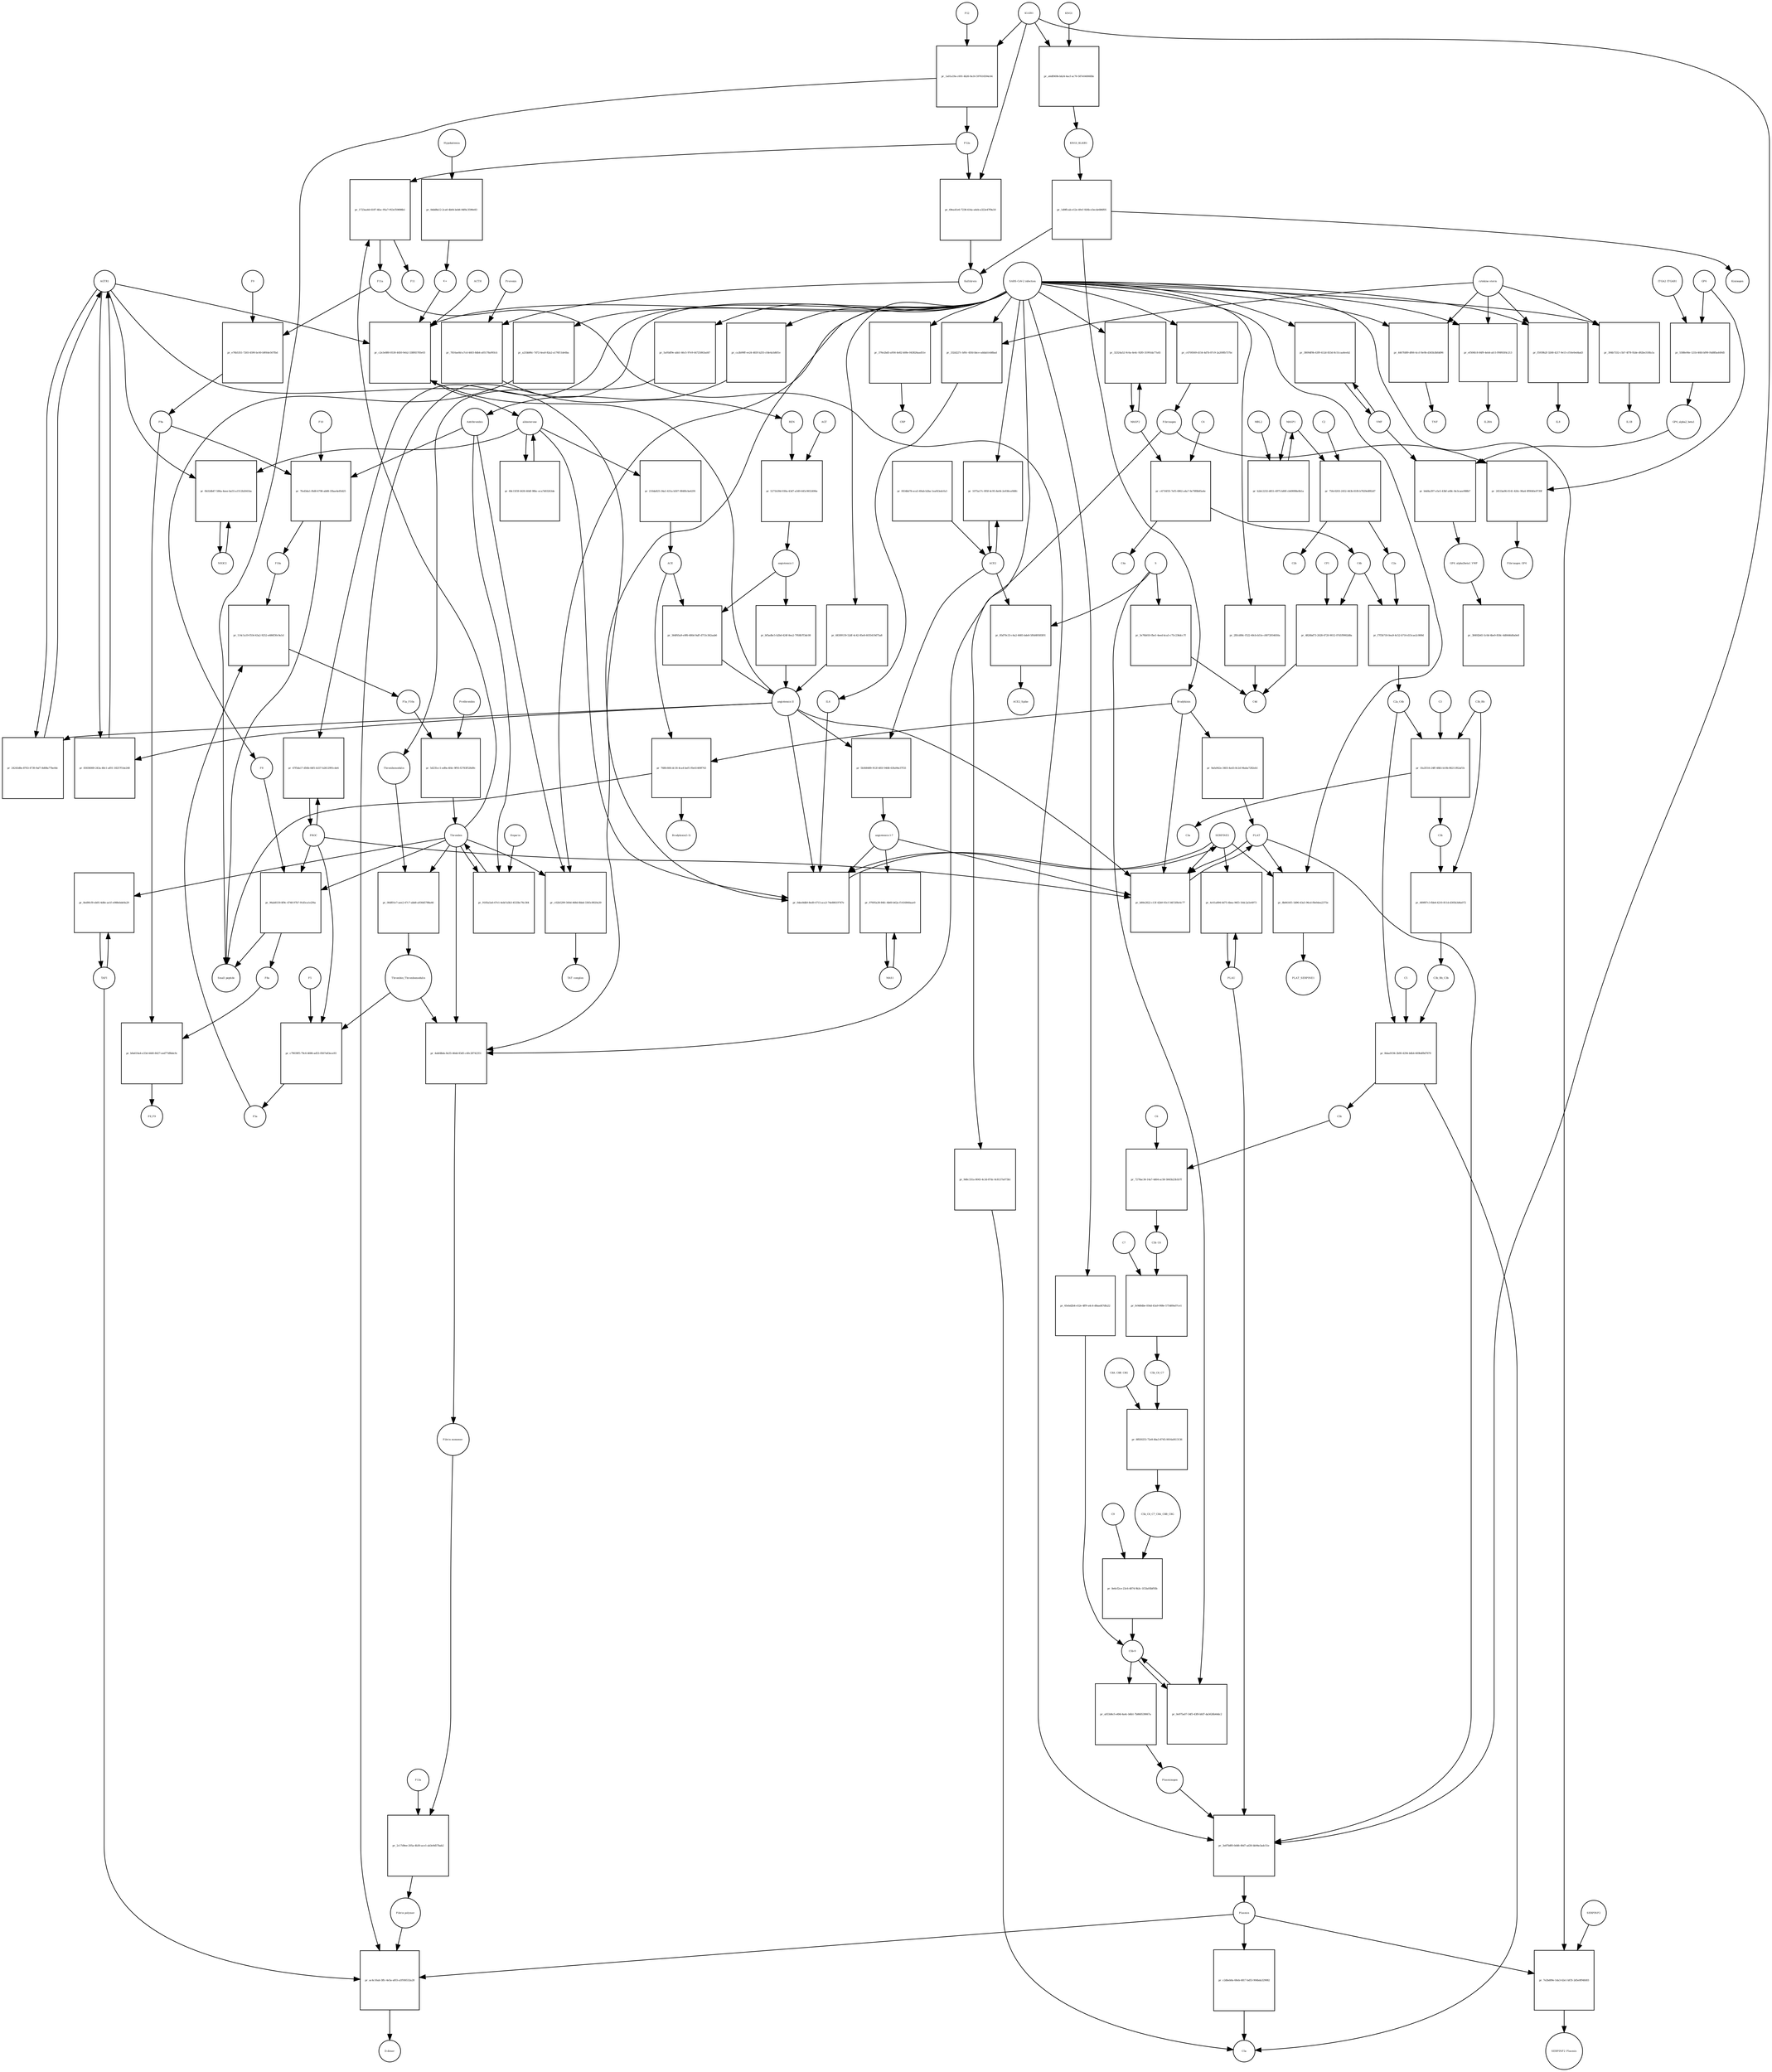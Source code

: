 strict digraph  {
F8 [annotation="urn_miriam_hgnc_3546|urn_miriam_taxonomy_9606", bipartite=0, cls=macromolecule, fontsize=4, label=F8, shape=circle];
"pr_96ab8159-8f9c-4748-97b7-91d5ca1e2f4a" [annotation="", bipartite=1, cls=process, fontsize=4, label="pr_96ab8159-8f9c-4748-97b7-91d5ca1e2f4a", shape=square];
"Small peptide" [annotation=urn_miriam_mesh_D010446, bipartite=0, cls=macromolecule, fontsize=4, label="Small peptide", shape=circle];
F8a [annotation="urn_miriam_hgnc.symbol_F8|urn_miriam_mesh_D015944|urn_miriam_taxonomy_9606", bipartite=0, cls=macromolecule, fontsize=4, label=F8a, shape=circle];
Thrombin [annotation="urn_miriam_hgnc_3535|urn_miriam_taxonomy_9606", bipartite=0, cls=macromolecule, fontsize=4, label=Thrombin, shape=circle];
PROC [annotation="urn_miriam_hgnc_9451|urn_miriam_taxonomy_9606", bipartite=0, cls=macromolecule, fontsize=4, label=PROC, shape=circle];
AGTR1 [annotation=urn_miriam_hgnc_336, bipartite=0, cls=macromolecule, fontsize=4, label=AGTR1, shape=circle];
"pr_24243d8e-8763-4739-9af7-8d08a77be44c" [annotation="", bipartite=1, cls=process, fontsize=4, label="pr_24243d8e-8763-4739-9af7-8d08a77be44c", shape=square];
"angiotensin II" [annotation="urn_miriam_obo.chebi_CHEBI%3A2718|urn_miriam_taxonomy_9606", bipartite=0, cls="simple chemical", fontsize=4, label="angiotensin II", shape=circle];
NR3C2 [annotation="", bipartite=0, cls=macromolecule, fontsize=4, label=NR3C2, shape=circle];
"pr_0b32db47-586a-4eee-ba55-a1512b2641ba" [annotation="", bipartite=1, cls=process, fontsize=4, label="pr_0b32db47-586a-4eee-ba55-a1512b2641ba", shape=square];
aldosterone [annotation="urn_miriam_obo.chebi_CHEBI%3A27584", bipartite=0, cls="simple chemical", fontsize=4, label=aldosterone, shape=circle];
"pr_68c15f3f-6430-40df-98bc-eca7d03263de" [annotation="", bipartite=1, cls=process, fontsize=4, label="pr_68c15f3f-6430-40df-98bc-eca7d03263de", shape=square];
SERPINE1 [annotation="", bipartite=0, cls=macromolecule, fontsize=4, label=SERPINE1, shape=circle];
"pr_0dee8db9-8ed9-4715-aca3-74e88619747e" [annotation="", bipartite=1, cls=process, fontsize=4, label="pr_0dee8db9-8ed9-4715-aca3-74e88619747e", shape=square];
"angiotensin I-7" [annotation="urn_miriam_obo.chebi_CHEBI%3A55438|urn_miriam_taxonomy_9606", bipartite=0, cls="simple chemical", fontsize=4, label="angiotensin I-7", shape=circle];
IL6 [annotation="urn_miriam_hgnc_6018|urn_miriam_taxonomy_9606", bipartite=0, cls=macromolecule, fontsize=4, label=IL6, shape=circle];
"pr_c2e3e880-0530-4450-9eb2-338f65785e03" [annotation="", bipartite=1, cls=process, fontsize=4, label="pr_c2e3e880-0530-4450-9eb2-338f65785e03", shape=square];
"SARS-CoV-2 infection" [annotation="urn_miriam_taxonomy_2697049|urn_miriam_mesh_D012327", bipartite=0, cls=phenotype, fontsize=4, label="SARS-CoV-2 infection", shape=circle];
"K+" [annotation="urn_miriam_obo.chebi_CHEBI%3A29103", bipartite=0, cls="simple chemical", fontsize=4, label="K+", shape=circle];
ACTH [annotation=urn_miriam_hgnc_9201, bipartite=0, cls="simple chemical", fontsize=4, label=ACTH, shape=circle];
"pr_68309159-52df-4c42-85e8-6035419d75a8" [annotation="", bipartite=1, cls=process, fontsize=4, label="pr_68309159-52df-4c42-85e8-6035419d75a8", shape=square];
Bradykinin [annotation="urn_miriam_obo.chebi_CHEBI%3A3165|urn_miriam_taxonomy_9606", bipartite=0, cls=macromolecule, fontsize=4, label=Bradykinin, shape=circle];
"pr_768fc666-dc18-4ca4-bef1-f0e41469f743" [annotation="", bipartite=1, cls=process, fontsize=4, label="pr_768fc666-dc18-4ca4-bef1-f0e41469f743", shape=square];
"Bradykinin(1-5)" [annotation="urn_miriam_mesh_C079000|urn_miriam_taxonomy_9606", bipartite=0, cls=macromolecule, fontsize=4, label="Bradykinin(1-5)", shape=circle];
ACE [annotation="urn_miriam_hgnc_2707|urn_miriam_taxonomy_9606", bipartite=0, cls=macromolecule, fontsize=4, label=ACE, shape=circle];
"pr_9afa942e-3403-4a43-8c2d-94aba7282eb1" [annotation="", bipartite=1, cls=process, fontsize=4, label="pr_9afa942e-3403-4a43-8c2d-94aba7282eb1", shape=square];
PLAT [annotation="urn_miriam_hgnc_9051|urn_miriam_taxonomy_9606", bipartite=0, cls=macromolecule, fontsize=4, label=PLAT, shape=circle];
"pr_83036069-243a-48c1-af01-18257f1de248" [annotation="", bipartite=1, cls=process, fontsize=4, label="pr_83036069-243a-48c1-af01-18257f1de248", shape=square];
MAS1 [annotation="", bipartite=0, cls=macromolecule, fontsize=4, label=MAS1, shape=circle];
"pr_97695a38-84fc-4b60-b62a-f1416840aae0" [annotation="", bipartite=1, cls=process, fontsize=4, label="pr_97695a38-84fc-4b60-b62a-f1416840aae0", shape=square];
Fibrinogen [annotation="urn_miriam_pubmed_19296670|urn_miriam_obo.go_GO%3A0005577|urn_miriam_hgnc_3661|urn_miriam_hgnc_3662|urn_miriam_hgnc_3694|urn_miriam_taxonomy_9606", bipartite=0, cls=complex, fontsize=4, label=Fibrinogen, shape=circle];
"pr_2451ba96-0141-426c-96a4-9f9040e9739f" [annotation="", bipartite=1, cls=process, fontsize=4, label="pr_2451ba96-0141-426c-96a4-9f9040e9739f", shape=square];
GP6 [annotation="urn_miriam_hgnc_HGNC%3A14388|urn_miriam_taxonomy_9606", bipartite=0, cls=macromolecule, fontsize=4, label=GP6, shape=circle];
Fibrinogen_GP6 [annotation="urn_miriam_pubmed_19296670|urn_miriam_obo.go_GO%3A0005577|urn_miriam_hgnc_HGNC%3A14388|urn_miriam_taxonomy_9606", bipartite=0, cls=complex, fontsize=4, label=Fibrinogen_GP6, shape=circle];
GP6_alpha2_beta1 [annotation="urn_miriam_pubmed_25051961|urn_miriam_taxonomy_10090|urn_miriam_hgnc_14338|urn_miriam_hgnc_6137|urn_miriam_hgnc_6153", bipartite=0, cls=complex, fontsize=4, label=GP6_alpha2_beta1, shape=circle];
"pr_b4d4a397-e5e5-43bf-a48c-8e3caee988b7" [annotation="", bipartite=1, cls=process, fontsize=4, label="pr_b4d4a397-e5e5-43bf-a48c-8e3caee988b7", shape=square];
VWF [annotation="urn_miriam_hgnc_12726|urn_miriam_taxonomy_9606", bipartite=0, cls=macromolecule, fontsize=4, label=VWF, shape=circle];
GP6_alpha2beta1_VWF [annotation="urn_miriam_pubmed_25051961|urn_miriam_taxonomy_10090|urn_miriam_hgnc_14338|urn_miriam_hgnc_6137|urn_miriam_hgnc_6153|urn_miriam_hgnc_12726", bipartite=0, cls=complex, fontsize=4, label=GP6_alpha2beta1_VWF, shape=circle];
"pr_5588e06e-121b-46fd-bf90-f4d8fba449d5" [annotation="", bipartite=1, cls=process, fontsize=4, label="pr_5588e06e-121b-46fd-bf90-f4d8fba449d5", shape=square];
ITGA2_ITGAB1 [annotation="urn_miriam_intact_EBI-16428357|urn_miriam_hgnc_6137|urn_miriam_hgnc_6153|urn_miriam_taxonomy_9606", bipartite=0, cls=complex, fontsize=4, label=ITGA2_ITGAB1, shape=circle];
"pr_38492b45-5c0d-4be9-858c-6d8446d0a0e8" [annotation="", bipartite=1, cls="omitted process", fontsize=4, label="pr_38492b45-5c0d-4be9-858c-6d8446d0a0e8", shape=square];
"Fibrin polymer" [annotation="urn_miriam_mesh_C465961|urn_miriam_taxonomy_9606", bipartite=0, cls=macromolecule, fontsize=4, label="Fibrin polymer", shape=circle];
"pr_ac4c16ab-3ffc-4e5a-af03-a1f936532a28" [annotation="", bipartite=1, cls=process, fontsize=4, label="pr_ac4c16ab-3ffc-4e5a-af03-a1f936532a28", shape=square];
"D-dimer" [annotation="urn_miriam_pubmed_19008457|urn_miriam_mesh_C036309|urn_miriam_taxonomy_9606", bipartite=0, cls=macromolecule, fontsize=4, label="D-dimer", shape=circle];
Plasmin [annotation="urn_miriam_hgnc.symbol_PLG|urn_miriam_mesh_D005341|urn_miriam_brenda_3.4.21.7|urn_miriam_taxonomy_9606", bipartite=0, cls=macromolecule, fontsize=4, label=Plasmin, shape=circle];
TAFI [annotation="urn_miriam_hgnc_1546|urn_miriam_taxonomy_9606", bipartite=0, cls=macromolecule, fontsize=4, label=TAFI, shape=circle];
"Fibrin monomer" [annotation="urn_miriam_mesh_C011468|urn_miriam_taxonomy_9606", bipartite=0, cls=macromolecule, fontsize=4, label="Fibrin monomer", shape=circle];
"pr_2c17d9ee-205a-4b30-ace1-ab3e9d57bab2" [annotation="", bipartite=1, cls=process, fontsize=4, label="pr_2c17d9ee-205a-4b30-ace1-ab3e9d57bab2", shape=square];
F13a [annotation="urn_miriam_hgnc.symbol_F13|urn_miriam_mesh_D026122|urn_miriam_brenda_2.3.2.13|urn_miriam_taxonomy_9606", bipartite=0, cls=macromolecule, fontsize=4, label=F13a, shape=circle];
"pr_4467fd89-df66-4ccf-8e9b-d345b3bfdd96" [annotation="", bipartite=1, cls=process, fontsize=4, label="pr_4467fd89-df66-4ccf-8e9b-d345b3bfdd96", shape=square];
TNF [annotation="urn_miriam_hgnc_11892|urn_miriam_taxonomy_9606", bipartite=0, cls=macromolecule, fontsize=4, label=TNF, shape=circle];
"cytokine storm" [annotation="urn_miriam_pubmed_2504360|urn_miriam_taxonomy_9606", bipartite=0, cls=phenotype, fontsize=4, label="cytokine storm", shape=circle];
"pr_c2dbeb0a-68eb-4817-bd53-904bda329082" [annotation="", bipartite=1, cls=process, fontsize=4, label="pr_c2dbeb0a-68eb-4817-bd53-904bda329082", shape=square];
C5a [annotation="urn_miriam_hgnc.symbol_C5|urn_miriam_mesh_D015936|urn_miriam_taxonomy_9606", bipartite=0, cls=macromolecule, fontsize=4, label=C5a, shape=circle];
"pr_a933d4cf-e49d-4a4c-b6b1-7b860539067a" [annotation="", bipartite=1, cls=process, fontsize=4, label="pr_a933d4cf-e49d-4a4c-b6b1-7b860539067a", shape=square];
Plasminogen [annotation="urn_miriam_hgnc_9071|urn_miriam_taxonomy_9606", bipartite=0, cls=macromolecule, fontsize=4, label=Plasminogen, shape=circle];
"C5b-9" [annotation="urn_miriam_obo.go_GO%3A0005579|urn_miriam_mesh_D015938|urn_miriam_mesh_D050776|urn_miriam_hgnc_1339|urn_miriam_hgnc_1346|urn_miriam_hgnc_1352|urn_miriam_hgnc_1353|urn_miriam_hgnc_1354|urn_miriam_hgnc_1358|urn_miriam_taxonomy_9606", bipartite=0, cls=complex, fontsize=4, label="C5b-9", shape=circle];
C2 [annotation="urn_miriam_hgnc_1248|urn_miriam_taxonomy_9606", bipartite=0, cls=macromolecule, fontsize=4, label=C2, shape=circle];
"pr_756c0203-2452-443b-81f8-b7829e8f82d7" [annotation="", bipartite=1, cls=process, fontsize=4, label="pr_756c0203-2452-443b-81f8-b7829e8f82d7", shape=square];
C2a [annotation="urn_miriam_hgnc.symbol_C2|urn_miriam_mesh_D050678|urn_miriam_taxonomy_9606", bipartite=0, cls=macromolecule, fontsize=4, label=C2a, shape=circle];
C2b [annotation="urn_miriam_hgnc.symbol_C2|urn_miriam_mesh_D050679|urn_miriam_taxonomy_9606", bipartite=0, cls=macromolecule, fontsize=4, label=C2b, shape=circle];
MASP1 [annotation="urn_miriam_hgnc_6901|urn_miriam_taxonomy_9606", bipartite=0, cls=macromolecule, fontsize=4, label=MASP1, shape=circle];
"pr_ef506fc8-84f9-4eb4-afc5-f90f65f4c213" [annotation="", bipartite=1, cls=process, fontsize=4, label="pr_ef506fc8-84f9-4eb4-afc5-f90f65f4c213", shape=square];
IL2RA [annotation="urn_miriam_hgnc_6008|urn_miriam_taxonomy_9606", bipartite=0, cls=macromolecule, fontsize=4, label=IL2RA, shape=circle];
"pr_f5939b2f-3268-4217-9e15-cf16e0ed4ad3" [annotation="", bipartite=1, cls=process, fontsize=4, label="pr_f5939b2f-3268-4217-9e15-cf16e0ed4ad3", shape=square];
IL8 [annotation="urn_miriam_hgnc_6025|urn_miriam_taxonomy_9606", bipartite=0, cls=macromolecule, fontsize=4, label=IL8, shape=circle];
"pr_9d6c331a-8045-4c3d-87dc-8c8137a073b1" [annotation="", bipartite=1, cls=process, fontsize=4, label="pr_9d6c331a-8045-4c3d-87dc-8c8137a073b1", shape=square];
"pr_332d227c-bf0c-45fd-bbce-addab1eb8bad" [annotation="", bipartite=1, cls=process, fontsize=4, label="pr_332d227c-bf0c-45fd-bbce-addab1eb8bad", shape=square];
"pr_304b7332-c5b7-4f78-92de-d92be318fa1a" [annotation="", bipartite=1, cls=process, fontsize=4, label="pr_304b7332-c5b7-4f78-92de-d92be318fa1a", shape=square];
IL1B [annotation="urn_miriam_hgnc_5992|urn_miriam_taxonomy_9606", bipartite=0, cls=macromolecule, fontsize=4, label=IL1B, shape=circle];
Prorenin [annotation="urn_miriam_hgnc_9958|urn_miriam_taxonomy_9606", bipartite=0, cls=macromolecule, fontsize=4, label=Prorenin, shape=circle];
"pr_7816ae8d-a7cd-4403-8db4-a05178a993cb" [annotation="", bipartite=1, cls=process, fontsize=4, label="pr_7816ae8d-a7cd-4403-8db4-a05178a993cb", shape=square];
REN [annotation="urn_miriam_hgnc.symbol_REN|urn_miriam_taxonomy_9606", bipartite=0, cls=macromolecule, fontsize=4, label=REN, shape=circle];
Kallikrein [annotation="urn_miriam_hgnc.symbol_KLKB1|urn_miriam_mesh_D020842|urn_miriam_brenda_3.4.21.34|urn_miriam_taxonomy_9606", bipartite=0, cls=macromolecule, fontsize=4, label=Kallikrein, shape=circle];
KLKB1 [annotation="urn_miriam_hgnc_6371|urn_miriam_taxonomy_9606", bipartite=0, cls=macromolecule, fontsize=4, label=KLKB1, shape=circle];
"pr_69ea41e6-7238-414a-a4eb-a322e47f9a18" [annotation="", bipartite=1, cls=process, fontsize=4, label="pr_69ea41e6-7238-414a-a4eb-a322e47f9a18", shape=square];
F12a [annotation="urn_miriam_hgnc.symbol_F12|urn_miriam_mesh_D015956|urn_miriam_brenda_3.4.21.38|urn_miriam_taxonomy_9606", bipartite=0, cls=macromolecule, fontsize=4, label=F12a, shape=circle];
"pr_5a95df9e-abb1-46c5-97e9-44725863ad47" [annotation="", bipartite=1, cls=process, fontsize=4, label="pr_5a95df9e-abb1-46c5-97e9-44725863ad47", shape=square];
Thrombomodulin [annotation="urn_miriam_hgnc_11784|urn_miriam_taxonomy_9606", bipartite=0, cls=macromolecule, fontsize=4, label=Thrombomodulin, shape=circle];
"pr_7e2bd09e-1da3-42e1-bf35-2d5e0f94fd03" [annotation="", bipartite=1, cls=process, fontsize=4, label="pr_7e2bd09e-1da3-42e1-bf35-2d5e0f94fd03", shape=square];
SERPINF2 [annotation="urn_miriam_hgnc_9075|urn_miriam_taxonomy_9606", bipartite=0, cls=macromolecule, fontsize=4, label=SERPINF2, shape=circle];
SERPINF2_Plasmin [annotation="urn_miriam_pubmed_2437112|urn_miriam_biogrid_314240|urn_miriam_hgnc_9075|urn_miriam_mesh_D005341|urn_miriam_taxonomy_9606", bipartite=0, cls=complex, fontsize=4, label=SERPINF2_Plasmin, shape=circle];
"pr_2fb1d08c-f522-40cb-b51e-c8072054650a" [annotation="", bipartite=1, cls=process, fontsize=4, label="pr_2fb1d08c-f522-40cb-b51e-c8072054650a", shape=square];
C4d [annotation="urn_miriam_hgnc.symbol_C4b|urn_miriam_mesh_C032261|urn_miriam_taxonomy_9606", bipartite=0, cls=macromolecule, fontsize=4, label=C4d, shape=circle];
"pr_65ebd2b4-e52e-4ff9-a4c4-d8aad47dfa22" [annotation="", bipartite=1, cls=process, fontsize=4, label="pr_65ebd2b4-e52e-4ff9-a4c4-d8aad47dfa22", shape=square];
"pr_47f5da17-d56b-44f1-b337-b2612991cde4" [annotation="", bipartite=1, cls=process, fontsize=4, label="pr_47f5da17-d56b-44f1-b337-b2612991cde4", shape=square];
"pr_3809df9b-43f9-412d-833d-8c51caa6eeb2" [annotation="", bipartite=1, cls=process, fontsize=4, label="pr_3809df9b-43f9-412d-833d-8c51caa6eeb2", shape=square];
"pr_376e2bd5-a956-4e82-b08e-043826aad51e" [annotation="", bipartite=1, cls=process, fontsize=4, label="pr_376e2bd5-a956-4e82-b08e-043826aad51e", shape=square];
CRP [annotation="urn_miriam_hgnc_2367|urn_miriam_taxonomy_9606", bipartite=0, cls=macromolecule, fontsize=4, label=CRP, shape=circle];
"pr_0e975a07-54f5-43f0-bfd7-da5626b44dc2" [annotation="", bipartite=1, cls=process, fontsize=4, label="pr_0e975a07-54f5-43f0-bfd7-da5626b44dc2", shape=square];
S [annotation="urn_miriam_uniprot_P0DTC2|urn_miriam_uniprot_P59594|urn_miriam_taxonomy_2697049", bipartite=0, cls=macromolecule, fontsize=4, label=S, shape=circle];
"pr_3e76b010-fbe1-4eed-bca5-c75c236dcc7f" [annotation="", bipartite=1, cls=process, fontsize=4, label="pr_3e76b010-fbe1-4eed-bca5-c75c236dcc7f", shape=square];
"pr_5b568489-912f-481f-9468-63fa94e37f33" [annotation="", bipartite=1, cls=process, fontsize=4, label="pr_5b568489-912f-481f-9468-63fa94e37f33", shape=square];
ACE2 [annotation="urn_miriam_hgnc_13557|urn_miriam_taxonomy_9606", bipartite=0, cls=macromolecule, fontsize=4, label=ACE2, shape=circle];
"pr_f454bb78-eca5-49ab-b2ba-1eaf43edcfa3" [annotation="", bipartite=1, cls=process, fontsize=4, label="pr_f454bb78-eca5-49ab-b2ba-1eaf43edcfa3", shape=square];
"pr_85d70c33-c4a2-4685-bde8-5f0d49585f01" [annotation="", bipartite=1, cls=process, fontsize=4, label="pr_85d70c33-c4a2-4685-bde8-5f0d49585f01", shape=square];
ACE2_Spike [annotation="urn_miriam_pdb_6CS2|urn_miriam_hgnc_13557|urn_miriam_uniprot_P0DTC2|urn_miriam_taxonomy_9606|urn_miriam_taxonomy_2697049", bipartite=0, cls=complex, fontsize=4, label=ACE2_Spike, shape=circle];
"pr_1075a17c-f85f-4c95-8e04-2e936cef48fc" [annotation="", bipartite=1, cls=process, fontsize=4, label="pr_1075a17c-f85f-4c95-8e04-2e936cef48fc", shape=square];
"pr_ca3b99ff-ee24-483f-b255-cfde4a5d6f1e" [annotation="", bipartite=1, cls=process, fontsize=4, label="pr_ca3b99ff-ee24-483f-b255-cfde4a5d6f1e", shape=square];
Antithrombin [annotation="urn_miriam_hgnc_775|urn_miriam_taxonomy_9606", bipartite=0, cls=macromolecule, fontsize=4, label=Antithrombin, shape=circle];
"pr_a21bb86c-7d72-4ea0-82a2-a176f11de6ba" [annotation="", bipartite=1, cls=process, fontsize=4, label="pr_a21bb86c-7d72-4ea0-82a2-a176f11de6ba", shape=square];
C4b [annotation="urn_miriam_hgnc_1324|urn_miriam_taxonomy_9606", bipartite=0, cls=macromolecule, fontsize=4, label=C4b, shape=circle];
"pr_4826bd73-2628-4720-9012-07d1f9902d8a" [annotation="", bipartite=1, cls=process, fontsize=4, label="pr_4826bd73-2628-4720-9012-07d1f9902d8a", shape=square];
CFI [annotation="urn_miriam_hgnc_2771|urn_miriam_taxonomy_9606", bipartite=0, cls=macromolecule, fontsize=4, label=CFI, shape=circle];
C3b [annotation="urn_miriam_hgnc.symbol_C3|urn_miriam_mesh_D003179|urn_miriam_taxonomy_9606", bipartite=0, cls=macromolecule, fontsize=4, label=C3b, shape=circle];
"pr_689f87c3-fbb4-4210-811d-d305b3d4a072" [annotation="", bipartite=1, cls=process, fontsize=4, label="pr_689f87c3-fbb4-4210-811d-d305b3d4a072", shape=square];
C3b_Bb [annotation="urn_miriam_pubmed_12440962|urn_miriam_brenda_3.4.21.47|urn_miriam_mesh_D051561|urn_miriam_mesh_D003179|urn_miriam_hgnc_1037|urn_miriam_taxonomy_9606", bipartite=0, cls=complex, fontsize=4, label=C3b_Bb, shape=circle];
C3b_Bb_C3b [annotation="urn_miriam_pubmed_12440962|urn_miriam_brenda_34.4.21.47|urn_miriam_mesh_D051566|urn_miriam_mesh_D003179|urn_miriam_hgnc_1037|urn_miriam_taxonomy_9606", bipartite=0, cls=complex, fontsize=4, label=C3b_Bb_C3b, shape=circle];
"pr_f7f3b718-0ea9-4c52-b716-d15cae2c869d" [annotation="", bipartite=1, cls=process, fontsize=4, label="pr_f7f3b718-0ea9-4c52-b716-d15cae2c869d", shape=square];
C2a_C4b [annotation="urn_miriam_mesh_D051574|urn_miriam_brenda_3.4.21.43|urn_miriam_mesh_D050678|urn_miriam_hgnc_1324|urn_miriam_taxonomy_9606", bipartite=0, cls=complex, fontsize=4, label=C2a_C4b, shape=circle];
C4 [annotation="urn_miriam_mesh_D00318|urn_miriam_taxonomy_9606", bipartite=0, cls=macromolecule, fontsize=4, label=C4, shape=circle];
"pr_c4716f35-7ef5-4962-a4a7-9e79f8b85a4e" [annotation="", bipartite=1, cls=process, fontsize=4, label="pr_c4716f35-7ef5-4962-a4a7-9e79f8b85a4e", shape=square];
C4a [annotation="urn_miriam_hgnc_1323|urn_miriam_taxonomy_9606", bipartite=0, cls=macromolecule, fontsize=4, label=C4a, shape=circle];
MASP2 [annotation="urn_miriam_hgnc_6902|urn_miriam_taxonomy_9606", bipartite=0, cls=macromolecule, fontsize=4, label=MASP2, shape=circle];
"pr_b2dc2232-d651-4975-b80f-cb49098e0b1a" [annotation="", bipartite=1, cls=process, fontsize=4, label="pr_b2dc2232-d651-4975-b80f-cb49098e0b1a", shape=square];
MBL2 [annotation="urn_miriam_hgnc_6902|urn_miriam_taxonomy_9606", bipartite=0, cls=macromolecule, fontsize=4, label=MBL2, shape=circle];
"pr_32324a52-9c6a-4e4c-92f0-31991da77a45" [annotation="", bipartite=1, cls=process, fontsize=4, label="pr_32324a52-9c6a-4e4c-92f0-31991da77a45", shape=square];
PLAU [annotation="urn_miriam_hgnc_9052|urn_miriam_taxonomy_9606", bipartite=0, cls=macromolecule, fontsize=4, label=PLAU, shape=circle];
"pr_4c61a894-6d75-4bea-96f3-10dc2a5e4973" [annotation="", bipartite=1, cls=process, fontsize=4, label="pr_4c61a894-6d75-4bea-96f3-10dc2a5e4973", shape=square];
C5b_C6_C7_C8A_C8B_C8G [annotation="urn_miriam_pubmed_28630159|urn_miriam_mesh_C042295|urn_miriam_mesh_D050776|urn_miriam_hgnc_1339|urn_miriam_hgnc_1352|urn_miriam_hgnc_1353|urn_miriam_hgnc_1354|urn_miriam_taxonomy_9606", bipartite=0, cls=complex, fontsize=4, label=C5b_C6_C7_C8A_C8B_C8G, shape=circle];
"pr_0e6cf2ce-23c6-4874-9b3c-1f33a93bf93b" [annotation="", bipartite=1, cls=process, fontsize=4, label="pr_0e6cf2ce-23c6-4874-9b3c-1f33a93bf93b", shape=square];
C9 [annotation="urn_miriam_hgnc_1358|urn_miriam_taxonomy_9606", bipartite=0, cls=macromolecule, fontsize=4, label=C9, shape=circle];
C5b_C6_C7 [annotation="urn_miriam_pubmed_28630159|urn_miriam_mesh_C037453|urn_miriam_mesh_D050776|urn_miriam_hgnc_1339|urn_miriam_hgnc_1346|urn_miriam_taxonomy_9606", bipartite=0, cls=complex, fontsize=4, label=C5b_C6_C7, shape=circle];
"pr_8f830253-72e8-4ba3-8745-0016af413136" [annotation="", bipartite=1, cls=process, fontsize=4, label="pr_8f830253-72e8-4ba3-8745-0016af413136", shape=square];
C8A_C8B_C8G [annotation="urn_miriam_mesh_D003185|urn_miriam_hgnc_1353|urn_miriam_hgnc_1352|urn_miriam_hgnc_1354|urn_miriam_taxonomy_9606", bipartite=0, cls=complex, fontsize=4, label=C8A_C8B_C8G, shape=circle];
C5b_C6 [annotation="urn_miriam_mesh_C050974|urn_miriam_mesh_D050776|urn_miriam_hgnc_1339|urn_miriam_taxonomy_9606", bipartite=0, cls=complex, fontsize=4, label=C5b_C6, shape=circle];
"pr_fe9d0dbe-054d-43a9-908e-575489a07ce1" [annotation="", bipartite=1, cls=process, fontsize=4, label="pr_fe9d0dbe-054d-43a9-908e-575489a07ce1", shape=square];
C7 [annotation="urn_miriam_hgnc_HGNC%3A1346|urn_miriam_taxonomy_9606", bipartite=0, cls=macromolecule, fontsize=4, label=C7, shape=circle];
C5b [annotation="urn_miriam_hgnc.symbol_C5|urn_miriam_mesh_D050776|urn_miriam_taxonomy_9606", bipartite=0, cls=macromolecule, fontsize=4, label=C5b, shape=circle];
"pr_7278ac36-14a7-4d64-ac58-5845b23b1b7f" [annotation="", bipartite=1, cls=process, fontsize=4, label="pr_7278ac36-14a7-4d64-ac58-5845b23b1b7f", shape=square];
C6 [annotation="urn_miriam_hgnc_1339|urn_miriam_taxonomy_9606", bipartite=0, cls=macromolecule, fontsize=4, label=C6, shape=circle];
C5 [annotation="urn_miriam_hgnc_1331|urn_miriam_taxonomy_9606", bipartite=0, cls=macromolecule, fontsize=4, label=C5, shape=circle];
"pr_8daa9194-2b90-4294-b4b4-669b4f8d7670" [annotation="", bipartite=1, cls=process, fontsize=4, label="pr_8daa9194-2b90-4294-b4b4-669b4f8d7670", shape=square];
C3 [annotation="urn_miriam_hgnc_1318|urn_miriam_taxonomy_9606", bipartite=0, cls=macromolecule, fontsize=4, label=C3, shape=circle];
"pr_1fa2f316-24ff-48b5-b10b-86211f62af1b" [annotation="", bipartite=1, cls=process, fontsize=4, label="pr_1fa2f316-24ff-48b5-b10b-86211f62af1b", shape=square];
C3a [annotation="urn_miriam_hgnc.symbol_C3|urn_miriam_mesh_D015926|urn_miriam_taxonomy_9606", bipartite=0, cls=macromolecule, fontsize=4, label=C3a, shape=circle];
"pr_00df01e7-aee2-47c7-abb8-a930d5788a46" [annotation="", bipartite=1, cls=process, fontsize=4, label="pr_00df01e7-aee2-47c7-abb8-a930d5788a46", shape=square];
Thrombin_Thrombomodulin [annotation="urn_miriam_pubmed_6282863|urn_miriam_taxonomy_9986|urn_miriam_biogrid_283352|urn_miriam_mesh_D013917|urn_miriam_hgnc_11784", bipartite=0, cls=complex, fontsize=4, label=Thrombin_Thrombomodulin, shape=circle];
"pr_4abfdbda-8a55-46dd-83d5-c40c28742351" [annotation="", bipartite=1, cls=process, fontsize=4, label="pr_4abfdbda-8a55-46dd-83d5-c40c28742351", shape=square];
KNG1_KLKB1 [annotation="urn_miriam_pubmed_17598838|urn_miriam_intact_EBI-10087151|urn_miriam_hgnc_6371|urn_miriam_hgnc_6383|urn_miriam_taxonomy_9606", bipartite=0, cls=complex, fontsize=4, label=KNG1_KLKB1, shape=circle];
"pr_1d9ffcab-e12e-49cf-926b-e3ecde686f05" [annotation="", bipartite=1, cls=process, fontsize=4, label="pr_1d9ffcab-e12e-49cf-926b-e3ecde686f05", shape=square];
Kininogen [annotation="urn_miriam_hgnc.symbol_KNG1|urn_miriam_mesh_D019679|urn_miriam_taxonomy_9606", bipartite=0, cls=macromolecule, fontsize=4, label=Kininogen, shape=circle];
"pr_c4700569-d154-4d7b-87c9-2a200fb737bc" [annotation="", bipartite=1, cls=process, fontsize=4, label="pr_c4700569-d154-4d7b-87c9-2a200fb737bc", shape=square];
"angiotensin I" [annotation="urn_miriam_obo.chebi_CHEBI%3A2718|urn_miriam_taxonomy_9606", bipartite=0, cls="simple chemical", fontsize=4, label="angiotensin I", shape=circle];
"pr_bf5adbc5-b2bd-424f-8ea2-7958b7f3dc08" [annotation="", bipartite=1, cls=process, fontsize=4, label="pr_bf5adbc5-b2bd-424f-8ea2-7958b7f3dc08", shape=square];
"pr_8b8416f1-5d96-43a5-96cd-f8e0dea2375e" [annotation="", bipartite=1, cls=process, fontsize=4, label="pr_8b8416f1-5d96-43a5-96cd-f8e0dea2375e", shape=square];
PLAT_SERPINE1 [annotation="urn_miriam_pubmed_22449964|urn_miriam_intact_EBI-7800882|urn_miriam_hgnc_9051|urn_miriam_hgnc_8593|urn_miriam_taxonomy_9606", bipartite=0, cls=complex, fontsize=4, label=PLAT_SERPINE1, shape=circle];
"pr_8ed9fcf8-eb05-4d8e-ae1f-e988ebde8a29" [annotation="", bipartite=1, cls=process, fontsize=4, label="pr_8ed9fcf8-eb05-4d8e-ae1f-e988ebde8a29", shape=square];
"pr_b80e2822-c13f-42b9-93cf-54f15f8c6c77" [annotation="", bipartite=1, cls=process, fontsize=4, label="pr_b80e2822-c13f-42b9-93cf-54f15f8c6c77", shape=square];
"pr_c02b5299-560d-468d-8bbd-3365c8920a39" [annotation="", bipartite=1, cls=process, fontsize=4, label="pr_c02b5299-560d-468d-8bbd-3365c8920a39", shape=square];
"TAT complex" [annotation="urn_miriam_pubmed_22930518|urn_miriam_mesh_C046193|urn_miriam_mesh_D013917|urn_miriam_hgnc_775|urn_miriam_taxonomy_9606", bipartite=0, cls=complex, fontsize=4, label="TAT complex", shape=circle];
"pr_3e87b8f0-0d48-49d7-ad30-bb94e3adc51e" [annotation="", bipartite=1, cls=process, fontsize=4, label="pr_3e87b8f0-0d48-49d7-ad30-bb94e3adc51e", shape=square];
F11a [annotation="urn_miriam_hgnc.symbol_F11|urn_miriam_mesh_D015945|urn_miriam_brenda_3.4.21.27|urn_miriam_taxonomy_9606", bipartite=0, cls=macromolecule, fontsize=4, label=F11a, shape=circle];
"pr_9185a5a6-67e1-4ebf-b3b3-4533bc76c364" [annotation="", bipartite=1, cls=process, fontsize=4, label="pr_9185a5a6-67e1-4ebf-b3b3-4533bc76c364", shape=square];
Heparin [annotation="urn_miriam_pubmed_708377|urn_miriam_obo.chebi_CHEBI%3A28304|urn_miriam_taxonomy_9606", bipartite=0, cls="simple chemical", fontsize=4, label=Heparin, shape=circle];
Prothrombin [annotation="urn_miriam_hgnc_3535|urn_miriam_taxonomy_9606", bipartite=0, cls=macromolecule, fontsize=4, label=Prothrombin, shape=circle];
"pr_5d235cc1-ed9a-4fdc-9f93-f2783f526d9c" [annotation="", bipartite=1, cls=process, fontsize=4, label="pr_5d235cc1-ed9a-4fdc-9f93-f2783f526d9c", shape=square];
F5a_F10a [annotation="urn_miriam_pubmed_2303476|urn_miriam_mesh_C022475|urn_miriam_mesh_D15943|urn_miriam_mesh_D015951|urn_miriam_taxonomy_9606", bipartite=0, cls=complex, fontsize=4, label=F5a_F10a, shape=circle];
F10a [annotation="urn_miriam_hgnc.symbol_F10|urn_miriam_mesh_D015951|urn_miriam_brenda_3.4.21.6|urn_miriam_taxonomy_9606", bipartite=0, cls=macromolecule, fontsize=4, label=F10a, shape=circle];
"pr_114c1a19-f554-43a2-9252-e686f30c9a1d" [annotation="", bipartite=1, cls=process, fontsize=4, label="pr_114c1a19-f554-43a2-9252-e686f30c9a1d", shape=square];
F5a [annotation="urn_miriam_hgnc.symbol_F5|urn_miriam_mesh_D015943|urn_miriam_taxonomy_9606", bipartite=0, cls=macromolecule, fontsize=4, label=F5a, shape=circle];
F5 [annotation="urn_miriam_hgnc_3541|urn_miriam_taxonomy_9606", bipartite=0, cls=macromolecule, fontsize=4, label=F5, shape=circle];
"pr_c79039f5-79c6-4686-ad53-0567a83ece93" [annotation="", bipartite=1, cls=process, fontsize=4, label="pr_c79039f5-79c6-4686-ad53-0567a83ece93", shape=square];
F9a [annotation="urn_miriam_hgnc.symbol_F9|urn_miriam_mesh_D015949|urn_miriam_taxonomy_9606", bipartite=0, cls=macromolecule, fontsize=4, label=F9a, shape=circle];
"pr_b0a616a4-e33d-4440-8427-eed77d9bdc9c" [annotation="", bipartite=1, cls=process, fontsize=4, label="pr_b0a616a4-e33d-4440-8427-eed77d9bdc9c", shape=square];
F8_F9 [annotation="urn_miriam_pubmed_22471307|urn_miriam_hgnc_3546|urn_miriam_hgnc_35531|urn_miriam_intact_EBI-11621595|urn_miriam_taxonomy_9606", bipartite=0, cls=complex, fontsize=4, label=F8_F9, shape=circle];
F9 [annotation="urn_miriam_hgnc_35531|urn_miriam_taxonomy_9606", bipartite=0, cls=macromolecule, fontsize=4, label=F9, shape=circle];
"pr_e76b5351-7265-4590-bc60-b9f44e567fbd" [annotation="", bipartite=1, cls=process, fontsize=4, label="pr_e76b5351-7265-4590-bc60-b9f44e567fbd", shape=square];
"pr_a6df069b-bb24-4acf-ac76-587e04006fbb" [annotation="", bipartite=1, cls=process, fontsize=4, label="pr_a6df069b-bb24-4acf-ac76-587e04006fbb", shape=square];
KNG1 [annotation="urn_miriam_hgnc.symbol_6383|urn_miriam_taxonomy_9606", bipartite=0, cls=macromolecule, fontsize=4, label=KNG1, shape=circle];
"pr_1723aa44-6187-4fac-95a7-953cf59898b1" [annotation="", bipartite=1, cls=process, fontsize=4, label="pr_1723aa44-6187-4fac-95a7-953cf59898b1", shape=square];
F11 [annotation="urn_miriam_hgnc_3529|urn_miriam_taxonomy_9606", bipartite=0, cls=macromolecule, fontsize=4, label=F11, shape=circle];
F12 [annotation="urn_miriam_hgnc_3530|urn_miriam_taxonomy_9606", bipartite=0, cls=macromolecule, fontsize=4, label=F12, shape=circle];
"pr_1a01a19a-c691-4b26-9a16-597616594c64" [annotation="", bipartite=1, cls=process, fontsize=4, label="pr_1a01a19a-c691-4b26-9a16-597616594c64", shape=square];
"pr_364f65a9-e9f6-480d-9aff-d715c362aab6" [annotation="", bipartite=1, cls=process, fontsize=4, label="pr_364f65a9-e9f6-480d-9aff-d715c362aab6", shape=square];
F10 [annotation="urn_miriam_hgnc_3528|urn_miriam_taxonomy_9606", bipartite=0, cls=macromolecule, fontsize=4, label=F10, shape=circle];
"pr_7fed3da1-f6d8-4798-ab88-1fbae4e85d25" [annotation="", bipartite=1, cls=process, fontsize=4, label="pr_7fed3da1-f6d8-4798-ab88-1fbae4e85d25", shape=square];
AGT [annotation="urn_miriam_hgnc_333|urn_miriam_taxonomy_9606", bipartite=0, cls=macromolecule, fontsize=4, label=AGT, shape=circle];
"pr_5271b39d-930a-43d7-a549-445c9652496e" [annotation="", bipartite=1, cls=process, fontsize=4, label="pr_5271b39d-930a-43d7-a549-445c9652496e", shape=square];
"pr_210da825-34a1-431a-b507-984f6cbe4291" [annotation="", bipartite=1, cls=process, fontsize=4, label="pr_210da825-34a1-431a-b507-984f6cbe4291", shape=square];
"pr_0ddd8a12-2ca0-4b04-beb6-04f6c3590e83" [annotation="", bipartite=1, cls=process, fontsize=4, label="pr_0ddd8a12-2ca0-4b04-beb6-04f6c3590e83", shape=square];
Hypokalemia [annotation="urn_miriam_mesh_D007008|urn_miriam_taxonomy_9606", bipartite=0, cls=phenotype, fontsize=4, label=Hypokalemia, shape=circle];
F8 -> "pr_96ab8159-8f9c-4748-97b7-91d5ca1e2f4a"  [annotation="", interaction_type=consumption];
"pr_96ab8159-8f9c-4748-97b7-91d5ca1e2f4a" -> "Small peptide"  [annotation="", interaction_type=production];
"pr_96ab8159-8f9c-4748-97b7-91d5ca1e2f4a" -> F8a  [annotation="", interaction_type=production];
F8a -> "pr_b0a616a4-e33d-4440-8427-eed77d9bdc9c"  [annotation="", interaction_type=consumption];
Thrombin -> "pr_96ab8159-8f9c-4748-97b7-91d5ca1e2f4a"  [annotation="urn_miriam_pubmed_15746105|urn_miriam_taxonomy_9606", interaction_type=catalysis];
Thrombin -> "pr_00df01e7-aee2-47c7-abb8-a930d5788a46"  [annotation="", interaction_type=consumption];
Thrombin -> "pr_4abfdbda-8a55-46dd-83d5-c40c28742351"  [annotation="urn_miriam_pubmed_6282863|urn_miriam_pubmed_28228446|urn_miriam_pubmed_2117226|urn_miriam_taxonomy_9606", interaction_type=catalysis];
Thrombin -> "pr_8ed9fcf8-eb05-4d8e-ae1f-e988ebde8a29"  [annotation="urn_miriam_pubmed_23809134|urn_miriam_taxonomy_9823", interaction_type=catalysis];
Thrombin -> "pr_c02b5299-560d-468d-8bbd-3365c8920a39"  [annotation="", interaction_type=consumption];
Thrombin -> "pr_9185a5a6-67e1-4ebf-b3b3-4533bc76c364"  [annotation="", interaction_type=consumption];
Thrombin -> "pr_1723aa44-6187-4fac-95a7-953cf59898b1"  [annotation="urn_miriam_pubmed_21304106|urn_miriam_pubmed_8631976|urn_miriam_taxonomy_9606", interaction_type=catalysis];
PROC -> "pr_96ab8159-8f9c-4748-97b7-91d5ca1e2f4a"  [annotation="urn_miriam_pubmed_15746105|urn_miriam_taxonomy_9606", interaction_type=inhibition];
PROC -> "pr_47f5da17-d56b-44f1-b337-b2612991cde4"  [annotation="", interaction_type=consumption];
PROC -> "pr_b80e2822-c13f-42b9-93cf-54f15f8c6c77"  [annotation="urn_miriam_pubmed_10373228|urn_miriam_pubmed_3124286|urn_miriam_taxonomy_9606|urn_miriam_pubmed_12091055|urn_miriam_pubmed_3096399", interaction_type=inhibition];
PROC -> "pr_c79039f5-79c6-4686-ad53-0567a83ece93"  [annotation="urn_miriam_pubmed_6282863|urn_miriam_pubmed_6572921|urn_miriam_pubmed_2322551|urn_miriam_taxonomy_9606", interaction_type=inhibition];
AGTR1 -> "pr_24243d8e-8763-4739-9af7-8d08a77be44c"  [annotation="", interaction_type=consumption];
AGTR1 -> "pr_0b32db47-586a-4eee-ba55-a1512b2641ba"  [annotation="urn_miriam_pubmed_21349712|urn_miriam_taxonomy_10116|urn_miriam_pubmed_7045029|urn_miriam_taxonomy_10090", interaction_type=catalysis];
AGTR1 -> "pr_0dee8db9-8ed9-4715-aca3-74e88619747e"  [annotation="urn_miriam_pubmed_2091055|urn_miriam_taxonomy_9606|urn_miriam_pubmed_8034668|urn_miriam_pubmed_20591974|urn_miriam_pubmed_11983698", interaction_type=catalysis];
AGTR1 -> "pr_c2e3e880-0530-4450-9eb2-338f65785e03"  [annotation="urn_miriam_pubmed_8404594|urn_miriam_taxonomy_9606|urn_miriam_pubmed_173529|urn_miriam_taxonomy_9615|urn_miriam_pubmed_32565254", interaction_type=catalysis];
AGTR1 -> "pr_83036069-243a-48c1-af01-18257f1de248"  [annotation="", interaction_type=consumption];
"pr_24243d8e-8763-4739-9af7-8d08a77be44c" -> AGTR1  [annotation="", interaction_type=production];
"angiotensin II" -> "pr_24243d8e-8763-4739-9af7-8d08a77be44c"  [annotation="", interaction_type=stimulation];
"angiotensin II" -> "pr_0dee8db9-8ed9-4715-aca3-74e88619747e"  [annotation="urn_miriam_pubmed_2091055|urn_miriam_taxonomy_9606|urn_miriam_pubmed_8034668|urn_miriam_pubmed_20591974|urn_miriam_pubmed_11983698", interaction_type=catalysis];
"angiotensin II" -> "pr_c2e3e880-0530-4450-9eb2-338f65785e03"  [annotation="urn_miriam_pubmed_8404594|urn_miriam_taxonomy_9606|urn_miriam_pubmed_173529|urn_miriam_taxonomy_9615|urn_miriam_pubmed_32565254", interaction_type=catalysis];
"angiotensin II" -> "pr_83036069-243a-48c1-af01-18257f1de248"  [annotation="urn_miriam_pubmed_8158359|urn_miriam_taxonomy_9606", interaction_type=stimulation];
"angiotensin II" -> "pr_5b568489-912f-481f-9468-63fa94e37f33"  [annotation="", interaction_type=consumption];
"angiotensin II" -> "pr_b80e2822-c13f-42b9-93cf-54f15f8c6c77"  [annotation="urn_miriam_pubmed_10373228|urn_miriam_pubmed_3124286|urn_miriam_taxonomy_9606|urn_miriam_pubmed_12091055|urn_miriam_pubmed_3096399", interaction_type=catalysis];
NR3C2 -> "pr_0b32db47-586a-4eee-ba55-a1512b2641ba"  [annotation="", interaction_type=consumption];
"pr_0b32db47-586a-4eee-ba55-a1512b2641ba" -> NR3C2  [annotation="", interaction_type=production];
aldosterone -> "pr_0b32db47-586a-4eee-ba55-a1512b2641ba"  [annotation="urn_miriam_pubmed_21349712|urn_miriam_taxonomy_10116|urn_miriam_pubmed_7045029|urn_miriam_taxonomy_10090", interaction_type=stimulation];
aldosterone -> "pr_68c15f3f-6430-40df-98bc-eca7d03263de"  [annotation="", interaction_type=consumption];
aldosterone -> "pr_0dee8db9-8ed9-4715-aca3-74e88619747e"  [annotation="urn_miriam_pubmed_2091055|urn_miriam_taxonomy_9606|urn_miriam_pubmed_8034668|urn_miriam_pubmed_20591974|urn_miriam_pubmed_11983698", interaction_type=catalysis];
aldosterone -> "pr_210da825-34a1-431a-b507-984f6cbe4291"  [annotation="urn_miriam_pubmed_5932931|urn_miriam_taxonomy_10116", interaction_type=catalysis];
"pr_68c15f3f-6430-40df-98bc-eca7d03263de" -> aldosterone  [annotation="", interaction_type=production];
SERPINE1 -> "pr_0dee8db9-8ed9-4715-aca3-74e88619747e"  [annotation="", interaction_type=consumption];
SERPINE1 -> "pr_4c61a894-6d75-4bea-96f3-10dc2a5e4973"  [annotation="urn_miriam_pubmed_21199867|urn_miriam_taxonomy_9606", interaction_type=inhibition];
SERPINE1 -> "pr_8b8416f1-5d96-43a5-96cd-f8e0dea2375e"  [annotation="", interaction_type=consumption];
SERPINE1 -> "pr_b80e2822-c13f-42b9-93cf-54f15f8c6c77"  [annotation="urn_miriam_pubmed_10373228|urn_miriam_pubmed_3124286|urn_miriam_taxonomy_9606|urn_miriam_pubmed_12091055|urn_miriam_pubmed_3096399", interaction_type=inhibition];
"pr_0dee8db9-8ed9-4715-aca3-74e88619747e" -> SERPINE1  [annotation="", interaction_type=production];
"angiotensin I-7" -> "pr_0dee8db9-8ed9-4715-aca3-74e88619747e"  [annotation="urn_miriam_pubmed_2091055|urn_miriam_taxonomy_9606|urn_miriam_pubmed_8034668|urn_miriam_pubmed_20591974|urn_miriam_pubmed_11983698", interaction_type=inhibition];
"angiotensin I-7" -> "pr_97695a38-84fc-4b60-b62a-f1416840aae0"  [annotation="urn_miriam_pubmed_18026570|urn_miriam_taxonomy_10090", interaction_type=stimulation];
"angiotensin I-7" -> "pr_b80e2822-c13f-42b9-93cf-54f15f8c6c77"  [annotation="urn_miriam_pubmed_10373228|urn_miriam_pubmed_3124286|urn_miriam_taxonomy_9606|urn_miriam_pubmed_12091055|urn_miriam_pubmed_3096399", interaction_type=inhibition];
IL6 -> "pr_0dee8db9-8ed9-4715-aca3-74e88619747e"  [annotation="urn_miriam_pubmed_2091055|urn_miriam_taxonomy_9606|urn_miriam_pubmed_8034668|urn_miriam_pubmed_20591974|urn_miriam_pubmed_11983698", interaction_type=catalysis];
"pr_c2e3e880-0530-4450-9eb2-338f65785e03" -> aldosterone  [annotation="", interaction_type=production];
"SARS-CoV-2 infection" -> "pr_c2e3e880-0530-4450-9eb2-338f65785e03"  [annotation="urn_miriam_pubmed_8404594|urn_miriam_taxonomy_9606|urn_miriam_pubmed_173529|urn_miriam_taxonomy_9615|urn_miriam_pubmed_32565254", interaction_type="necessary stimulation"];
"SARS-CoV-2 infection" -> "pr_68309159-52df-4c42-85e8-6035419d75a8"  [annotation="urn_miriam_pubmed_32048163|urn_miriam_taxonomy_9606", interaction_type=catalysis];
"SARS-CoV-2 infection" -> "pr_ac4c16ab-3ffc-4e5a-af03-a1f936532a28"  [annotation="urn_miriam_pubmed_29096812|urn_miriam_pubmed_10574983|urn_miriam_pubmed_32172226|urn_miriam_taxonomy_9606", interaction_type="necessary stimulation"];
"SARS-CoV-2 infection" -> "pr_4467fd89-df66-4ccf-8e9b-d345b3bfdd96"  [annotation="urn_miriam_pubmed_32504360|urn_miriam_taxonomy_9606", interaction_type=stimulation];
"SARS-CoV-2 infection" -> "pr_ef506fc8-84f9-4eb4-afc5-f90f65f4c213"  [annotation="urn_miriam_pubmed_32286245|urn_miriam_taxonomy_9606", interaction_type=stimulation];
"SARS-CoV-2 infection" -> "pr_f5939b2f-3268-4217-9e15-cf16e0ed4ad3"  [annotation="urn_miriam_pubmed_32286245|urn_miriam_taxonomy_9606", interaction_type=stimulation];
"SARS-CoV-2 infection" -> "pr_9d6c331a-8045-4c3d-87dc-8c8137a073b1"  [annotation="urn_miriam_pmc_PMC7260598|urn_miriam_taxonomy_9606", interaction_type="necessary stimulation"];
"SARS-CoV-2 infection" -> "pr_332d227c-bf0c-45fd-bbce-addab1eb8bad"  [annotation="urn_miriam_pubmed_32286245|urn_miriam_taxonomy_9606", interaction_type=stimulation];
"SARS-CoV-2 infection" -> "pr_304b7332-c5b7-4f78-92de-d92be318fa1a"  [annotation="urn_miriam_pubmed_32359396|urn_miriam_taxonomy_9606", interaction_type=stimulation];
"SARS-CoV-2 infection" -> "pr_5a95df9e-abb1-46c5-97e9-44725863ad47"  [annotation="urn_miriam_doi_10.1101%2F2020.04.25.20077842|urn_miriam_taxonomy_9606", interaction_type="necessary stimulation"];
"SARS-CoV-2 infection" -> "pr_7e2bd09e-1da3-42e1-bf35-2d5e0f94fd03"  [annotation="urn_miriam_pubmed_2437112|urn_miriam_doi_10.1101%2F2020.04.25.20077842|urn_miriam_taxonomy_9606", interaction_type=stimulation];
"SARS-CoV-2 infection" -> "pr_2fb1d08c-f522-40cb-b51e-c8072054650a"  [annotation="urn_miriam_pubmed_32299776|urn_miriam_taxonomy_9606", interaction_type=stimulation];
"SARS-CoV-2 infection" -> "pr_65ebd2b4-e52e-4ff9-a4c4-d8aad47dfa22"  [annotation="urn_miriam_pmc_PMC7260598|urn_miriam_taxonomy_9606", interaction_type="necessary stimulation"];
"SARS-CoV-2 infection" -> "pr_47f5da17-d56b-44f1-b337-b2612991cde4"  [annotation="urn_miriam_pubmed_32302438|urn_miriam_taxonomy_9606", interaction_type="necessary stimulation"];
"SARS-CoV-2 infection" -> "pr_3809df9b-43f9-412d-833d-8c51caa6eeb2"  [annotation="urn_miriam_pubmed_32367170|urn_miriam_taxonomy_9606", interaction_type="necessary stimulation"];
"SARS-CoV-2 infection" -> "pr_376e2bd5-a956-4e82-b08e-043826aad51e"  [annotation="urn_miriam_pubmed_32171076|urn_miriam_taxonomy_9606", interaction_type="necessary stimulation"];
"SARS-CoV-2 infection" -> "pr_1075a17c-f85f-4c95-8e04-2e936cef48fc"  [annotation="urn_miriam_pubmed_16008552|urn_miriam_taxonomy_9606", interaction_type=inhibition];
"SARS-CoV-2 infection" -> "pr_ca3b99ff-ee24-483f-b255-cfde4a5d6f1e"  [annotation="urn_miriam_pubmed_32302438|urn_miriam_taxonomy_9606", interaction_type=inhibition];
"SARS-CoV-2 infection" -> "pr_a21bb86c-7d72-4ea0-82a2-a176f11de6ba"  [annotation="urn_miriam_pubmed_32367170|urn_miriam_taxonomy_9606", interaction_type="necessary stimulation"];
"SARS-CoV-2 infection" -> "pr_32324a52-9c6a-4e4c-92f0-31991da77a45"  [annotation="urn_miriam_pubmed_11290788|urn_miriam_pubmed_32299776|urn_miriam_taxonomy_9606", interaction_type=stimulation];
"SARS-CoV-2 infection" -> "pr_4abfdbda-8a55-46dd-83d5-c40c28742351"  [annotation="urn_miriam_pubmed_6282863|urn_miriam_pubmed_28228446|urn_miriam_pubmed_2117226|urn_miriam_taxonomy_9606", interaction_type="necessary stimulation"];
"SARS-CoV-2 infection" -> "pr_c4700569-d154-4d7b-87c9-2a200fb737bc"  [annotation="urn_miriam_pubmed_32172226|urn_miriam_taxonomy_9606", interaction_type="necessary stimulation"];
"SARS-CoV-2 infection" -> "pr_8b8416f1-5d96-43a5-96cd-f8e0dea2375e"  [annotation="urn_miriam_pubmed_22449964|urn_miriam_doi_10.1101%2F2020.04.25.20077842|urn_miriam_taxonomy_9606", interaction_type="necessary stimulation"];
"SARS-CoV-2 infection" -> "pr_c02b5299-560d-468d-8bbd-3365c8920a39"  [annotation="urn_miriam_pubmed_8136018|urn_miriam_doi_10.1101%2F2020.04.25.20077842|urn_miriam_taxonomy_9606", interaction_type="necessary stimulation"];
"K+" -> "pr_c2e3e880-0530-4450-9eb2-338f65785e03"  [annotation="urn_miriam_pubmed_8404594|urn_miriam_taxonomy_9606|urn_miriam_pubmed_173529|urn_miriam_taxonomy_9615|urn_miriam_pubmed_32565254", interaction_type=catalysis];
ACTH -> "pr_c2e3e880-0530-4450-9eb2-338f65785e03"  [annotation="urn_miriam_pubmed_8404594|urn_miriam_taxonomy_9606|urn_miriam_pubmed_173529|urn_miriam_taxonomy_9615|urn_miriam_pubmed_32565254", interaction_type=catalysis];
"pr_68309159-52df-4c42-85e8-6035419d75a8" -> "angiotensin II"  [annotation="", interaction_type=production];
Bradykinin -> "pr_768fc666-dc18-4ca4-bef1-f0e41469f743"  [annotation="", interaction_type=consumption];
Bradykinin -> "pr_9afa942e-3403-4a43-8c2d-94aba7282eb1"  [annotation="urn_miriam_pubmed_9066005|urn_miriam_taxonomy_9606", interaction_type=stimulation];
Bradykinin -> "pr_b80e2822-c13f-42b9-93cf-54f15f8c6c77"  [annotation="urn_miriam_pubmed_10373228|urn_miriam_pubmed_3124286|urn_miriam_taxonomy_9606|urn_miriam_pubmed_12091055|urn_miriam_pubmed_3096399", interaction_type=catalysis];
"pr_768fc666-dc18-4ca4-bef1-f0e41469f743" -> "Bradykinin(1-5)"  [annotation="", interaction_type=production];
"pr_768fc666-dc18-4ca4-bef1-f0e41469f743" -> "Small peptide"  [annotation="", interaction_type=production];
ACE -> "pr_768fc666-dc18-4ca4-bef1-f0e41469f743"  [annotation="urn_miriam_taxonomy_9606|urn_miriam_pubmed_10969042", interaction_type=catalysis];
ACE -> "pr_364f65a9-e9f6-480d-9aff-d715c362aab6"  [annotation="urn_miriam_taxonomy_9606|urn_miriam_pubmed_190881|urn_miriam_pubmed_10969042", interaction_type=catalysis];
"pr_9afa942e-3403-4a43-8c2d-94aba7282eb1" -> PLAT  [annotation="", interaction_type=production];
PLAT -> "pr_8b8416f1-5d96-43a5-96cd-f8e0dea2375e"  [annotation="", interaction_type=consumption];
PLAT -> "pr_b80e2822-c13f-42b9-93cf-54f15f8c6c77"  [annotation="", interaction_type=consumption];
PLAT -> "pr_3e87b8f0-0d48-49d7-ad30-bb94e3adc51e"  [annotation="urn_miriam_pubmed_89876|urn_miriam_taxonomy_9606|urn_miriam_pubmed_3850647|urn_miriam_pubmed_2966802|urn_miriam_pubmed_6539333", interaction_type=catalysis];
"pr_83036069-243a-48c1-af01-18257f1de248" -> AGTR1  [annotation="", interaction_type=production];
MAS1 -> "pr_97695a38-84fc-4b60-b62a-f1416840aae0"  [annotation="", interaction_type=consumption];
"pr_97695a38-84fc-4b60-b62a-f1416840aae0" -> MAS1  [annotation="", interaction_type=production];
Fibrinogen -> "pr_2451ba96-0141-426c-96a4-9f9040e9739f"  [annotation="", interaction_type=consumption];
Fibrinogen -> "pr_4abfdbda-8a55-46dd-83d5-c40c28742351"  [annotation="", interaction_type=consumption];
"pr_2451ba96-0141-426c-96a4-9f9040e9739f" -> Fibrinogen_GP6  [annotation="", interaction_type=production];
GP6 -> "pr_2451ba96-0141-426c-96a4-9f9040e9739f"  [annotation="", interaction_type=consumption];
GP6 -> "pr_5588e06e-121b-46fd-bf90-f4d8fba449d5"  [annotation="", interaction_type=consumption];
GP6_alpha2_beta1 -> "pr_b4d4a397-e5e5-43bf-a48c-8e3caee988b7"  [annotation="", interaction_type=consumption];
"pr_b4d4a397-e5e5-43bf-a48c-8e3caee988b7" -> GP6_alpha2beta1_VWF  [annotation="", interaction_type=production];
VWF -> "pr_b4d4a397-e5e5-43bf-a48c-8e3caee988b7"  [annotation="", interaction_type=consumption];
VWF -> "pr_3809df9b-43f9-412d-833d-8c51caa6eeb2"  [annotation="", interaction_type=consumption];
GP6_alpha2beta1_VWF -> "pr_38492b45-5c0d-4be9-858c-6d8446d0a0e8"  [annotation="", interaction_type=consumption];
"pr_5588e06e-121b-46fd-bf90-f4d8fba449d5" -> GP6_alpha2_beta1  [annotation="", interaction_type=production];
ITGA2_ITGAB1 -> "pr_5588e06e-121b-46fd-bf90-f4d8fba449d5"  [annotation="", interaction_type=consumption];
"Fibrin polymer" -> "pr_ac4c16ab-3ffc-4e5a-af03-a1f936532a28"  [annotation="", interaction_type=consumption];
"pr_ac4c16ab-3ffc-4e5a-af03-a1f936532a28" -> "D-dimer"  [annotation="", interaction_type=production];
Plasmin -> "pr_ac4c16ab-3ffc-4e5a-af03-a1f936532a28"  [annotation="urn_miriam_pubmed_29096812|urn_miriam_pubmed_10574983|urn_miriam_pubmed_32172226|urn_miriam_taxonomy_9606", interaction_type=catalysis];
Plasmin -> "pr_c2dbeb0a-68eb-4817-bd53-904bda329082"  [annotation="urn_miriam_pubmed_27077125|urn_miriam_taxonomy_10090", interaction_type="necessary stimulation"];
Plasmin -> "pr_7e2bd09e-1da3-42e1-bf35-2d5e0f94fd03"  [annotation="", interaction_type=consumption];
TAFI -> "pr_ac4c16ab-3ffc-4e5a-af03-a1f936532a28"  [annotation="urn_miriam_pubmed_29096812|urn_miriam_pubmed_10574983|urn_miriam_pubmed_32172226|urn_miriam_taxonomy_9606", interaction_type=catalysis];
TAFI -> "pr_8ed9fcf8-eb05-4d8e-ae1f-e988ebde8a29"  [annotation="", interaction_type=consumption];
"Fibrin monomer" -> "pr_2c17d9ee-205a-4b30-ace1-ab3e9d57bab2"  [annotation="", interaction_type=consumption];
"pr_2c17d9ee-205a-4b30-ace1-ab3e9d57bab2" -> "Fibrin polymer"  [annotation="", interaction_type=production];
F13a -> "pr_2c17d9ee-205a-4b30-ace1-ab3e9d57bab2"  [annotation="urn_miriam_pubmed_29096812|urn_miriam_pubmed_7577232|urn_miriam_taxonomy_9606", interaction_type=catalysis];
"pr_4467fd89-df66-4ccf-8e9b-d345b3bfdd96" -> TNF  [annotation="", interaction_type=production];
"cytokine storm" -> "pr_4467fd89-df66-4ccf-8e9b-d345b3bfdd96"  [annotation="urn_miriam_pubmed_32504360|urn_miriam_taxonomy_9606", interaction_type=stimulation];
"cytokine storm" -> "pr_ef506fc8-84f9-4eb4-afc5-f90f65f4c213"  [annotation="urn_miriam_pubmed_32286245|urn_miriam_taxonomy_9606", interaction_type=stimulation];
"cytokine storm" -> "pr_f5939b2f-3268-4217-9e15-cf16e0ed4ad3"  [annotation="urn_miriam_pubmed_32286245|urn_miriam_taxonomy_9606", interaction_type=stimulation];
"cytokine storm" -> "pr_332d227c-bf0c-45fd-bbce-addab1eb8bad"  [annotation="urn_miriam_pubmed_32286245|urn_miriam_taxonomy_9606", interaction_type=stimulation];
"cytokine storm" -> "pr_304b7332-c5b7-4f78-92de-d92be318fa1a"  [annotation="urn_miriam_pubmed_32359396|urn_miriam_taxonomy_9606", interaction_type=stimulation];
"pr_c2dbeb0a-68eb-4817-bd53-904bda329082" -> C5a  [annotation="", interaction_type=production];
"pr_a933d4cf-e49d-4a4c-b6b1-7b860539067a" -> Plasminogen  [annotation="", interaction_type=production];
Plasminogen -> "pr_3e87b8f0-0d48-49d7-ad30-bb94e3adc51e"  [annotation="", interaction_type=consumption];
"C5b-9" -> "pr_a933d4cf-e49d-4a4c-b6b1-7b860539067a"  [annotation="urn_miriam_pubmed_9012652|urn_miriam_taxonomy_9606", interaction_type=stimulation];
"C5b-9" -> "pr_0e975a07-54f5-43f0-bfd7-da5626b44dc2"  [annotation="", interaction_type=consumption];
C2 -> "pr_756c0203-2452-443b-81f8-b7829e8f82d7"  [annotation="", interaction_type=consumption];
"pr_756c0203-2452-443b-81f8-b7829e8f82d7" -> C2a  [annotation="", interaction_type=production];
"pr_756c0203-2452-443b-81f8-b7829e8f82d7" -> C2b  [annotation="", interaction_type=production];
C2a -> "pr_f7f3b718-0ea9-4c52-b716-d15cae2c869d"  [annotation="", interaction_type=consumption];
MASP1 -> "pr_756c0203-2452-443b-81f8-b7829e8f82d7"  [annotation="urn_miriam_pubmed_10946292|urn_miriam_taxonomy_9606", interaction_type=catalysis];
MASP1 -> "pr_b2dc2232-d651-4975-b80f-cb49098e0b1a"  [annotation="", interaction_type=consumption];
"pr_ef506fc8-84f9-4eb4-afc5-f90f65f4c213" -> IL2RA  [annotation="", interaction_type=production];
"pr_f5939b2f-3268-4217-9e15-cf16e0ed4ad3" -> IL8  [annotation="", interaction_type=production];
"pr_9d6c331a-8045-4c3d-87dc-8c8137a073b1" -> C5a  [annotation="", interaction_type=production];
"pr_332d227c-bf0c-45fd-bbce-addab1eb8bad" -> IL6  [annotation="", interaction_type=production];
"pr_304b7332-c5b7-4f78-92de-d92be318fa1a" -> IL1B  [annotation="", interaction_type=production];
Prorenin -> "pr_7816ae8d-a7cd-4403-8db4-a05178a993cb"  [annotation="", interaction_type=consumption];
"pr_7816ae8d-a7cd-4403-8db4-a05178a993cb" -> REN  [annotation="", interaction_type=production];
REN -> "pr_5271b39d-930a-43d7-a549-445c9652496e"  [annotation="urn_miriam_pubmed_10585461|urn_miriam_pubmed_30934934|urn_miriam_pubmed_6172448|urn_miriam_taxonomy_9606", interaction_type=catalysis];
Kallikrein -> "pr_7816ae8d-a7cd-4403-8db4-a05178a993cb"  [annotation="urn_miriam_pubmed_692685|urn_miriam_taxonomy_9606", interaction_type=catalysis];
KLKB1 -> "pr_69ea41e6-7238-414a-a4eb-a322e47f9a18"  [annotation="", interaction_type=consumption];
KLKB1 -> "pr_3e87b8f0-0d48-49d7-ad30-bb94e3adc51e"  [annotation="urn_miriam_pubmed_89876|urn_miriam_taxonomy_9606|urn_miriam_pubmed_3850647|urn_miriam_pubmed_2966802|urn_miriam_pubmed_6539333", interaction_type=catalysis];
KLKB1 -> "pr_a6df069b-bb24-4acf-ac76-587e04006fbb"  [annotation="", interaction_type=consumption];
KLKB1 -> "pr_1a01a19a-c691-4b26-9a16-597616594c64"  [annotation="urn_miriam_pubmed_7391081|urn_miriam_taxonomy_9606|urn_miriam_pubmed_864009", interaction_type=catalysis];
"pr_69ea41e6-7238-414a-a4eb-a322e47f9a18" -> Kallikrein  [annotation="", interaction_type=production];
F12a -> "pr_69ea41e6-7238-414a-a4eb-a322e47f9a18"  [annotation="urn_miriam_pubmed_21304106|urn_miriam_taxonomy_9606", interaction_type=catalysis];
F12a -> "pr_1723aa44-6187-4fac-95a7-953cf59898b1"  [annotation="", interaction_type=consumption];
"pr_5a95df9e-abb1-46c5-97e9-44725863ad47" -> Thrombomodulin  [annotation="", interaction_type=production];
Thrombomodulin -> "pr_00df01e7-aee2-47c7-abb8-a930d5788a46"  [annotation="", interaction_type=consumption];
"pr_7e2bd09e-1da3-42e1-bf35-2d5e0f94fd03" -> SERPINF2_Plasmin  [annotation="", interaction_type=production];
SERPINF2 -> "pr_7e2bd09e-1da3-42e1-bf35-2d5e0f94fd03"  [annotation="", interaction_type=consumption];
"pr_2fb1d08c-f522-40cb-b51e-c8072054650a" -> C4d  [annotation="", interaction_type=production];
"pr_65ebd2b4-e52e-4ff9-a4c4-d8aad47dfa22" -> "C5b-9"  [annotation="", interaction_type=production];
"pr_47f5da17-d56b-44f1-b337-b2612991cde4" -> PROC  [annotation="", interaction_type=production];
"pr_3809df9b-43f9-412d-833d-8c51caa6eeb2" -> VWF  [annotation="", interaction_type=production];
"pr_376e2bd5-a956-4e82-b08e-043826aad51e" -> CRP  [annotation="", interaction_type=production];
"pr_0e975a07-54f5-43f0-bfd7-da5626b44dc2" -> "C5b-9"  [annotation="", interaction_type=production];
S -> "pr_0e975a07-54f5-43f0-bfd7-da5626b44dc2"  [annotation="", interaction_type=consumption];
S -> "pr_3e76b010-fbe1-4eed-bca5-c75c236dcc7f"  [annotation="", interaction_type=consumption];
S -> "pr_85d70c33-c4a2-4685-bde8-5f0d49585f01"  [annotation="", interaction_type=consumption];
"pr_3e76b010-fbe1-4eed-bca5-c75c236dcc7f" -> C4d  [annotation="", interaction_type=production];
"pr_5b568489-912f-481f-9468-63fa94e37f33" -> "angiotensin I-7"  [annotation="", interaction_type=production];
ACE2 -> "pr_5b568489-912f-481f-9468-63fa94e37f33"  [annotation="urn_miriam_pubmed_23392115|urn_miriam_taxonomy_10090", interaction_type=catalysis];
ACE2 -> "pr_85d70c33-c4a2-4685-bde8-5f0d49585f01"  [annotation="", interaction_type=consumption];
ACE2 -> "pr_1075a17c-f85f-4c95-8e04-2e936cef48fc"  [annotation="", interaction_type=consumption];
"pr_f454bb78-eca5-49ab-b2ba-1eaf43edcfa3" -> ACE2  [annotation="", interaction_type=production];
"pr_85d70c33-c4a2-4685-bde8-5f0d49585f01" -> ACE2_Spike  [annotation="", interaction_type=production];
"pr_1075a17c-f85f-4c95-8e04-2e936cef48fc" -> ACE2  [annotation="", interaction_type=production];
"pr_ca3b99ff-ee24-483f-b255-cfde4a5d6f1e" -> Antithrombin  [annotation="", interaction_type=production];
Antithrombin -> "pr_c02b5299-560d-468d-8bbd-3365c8920a39"  [annotation="", interaction_type=consumption];
Antithrombin -> "pr_9185a5a6-67e1-4ebf-b3b3-4533bc76c364"  [annotation="urn_miriam_pubmed_579490|urn_miriam_taxonomy_9606", interaction_type=inhibition];
Antithrombin -> "pr_7fed3da1-f6d8-4798-ab88-1fbae4e85d25"  [annotation="urn_miriam_pubmed_11551226|urn_miriam_pubmed_15853774|urn_miriam_taxonomy_9606", interaction_type=inhibition];
"pr_a21bb86c-7d72-4ea0-82a2-a176f11de6ba" -> F8  [annotation="", interaction_type=production];
C4b -> "pr_4826bd73-2628-4720-9012-07d1f9902d8a"  [annotation="", interaction_type=consumption];
C4b -> "pr_f7f3b718-0ea9-4c52-b716-d15cae2c869d"  [annotation="", interaction_type=consumption];
"pr_4826bd73-2628-4720-9012-07d1f9902d8a" -> C4d  [annotation="", interaction_type=production];
CFI -> "pr_4826bd73-2628-4720-9012-07d1f9902d8a"  [annotation="urn_miriam_pubmed_19362461|urn_miriam_taxonomy_9606", interaction_type=catalysis];
C3b -> "pr_689f87c3-fbb4-4210-811d-d305b3d4a072"  [annotation="", interaction_type=consumption];
"pr_689f87c3-fbb4-4210-811d-d305b3d4a072" -> C3b_Bb_C3b  [annotation="", interaction_type=production];
C3b_Bb -> "pr_689f87c3-fbb4-4210-811d-d305b3d4a072"  [annotation="", interaction_type=consumption];
C3b_Bb -> "pr_1fa2f316-24ff-48b5-b10b-86211f62af1b"  [annotation="urn_miriam_pubmed_427127|urn_miriam_taxonomy_9606|urn_miriam_pubmed_17395591", interaction_type=catalysis];
C3b_Bb_C3b -> "pr_8daa9194-2b90-4294-b4b4-669b4f8d7670"  [annotation="urn_miriam_pubmed_30083158|urn_miriam_taxonomy_9606|urn_miriam_pubmed_12878586", interaction_type=catalysis];
"pr_f7f3b718-0ea9-4c52-b716-d15cae2c869d" -> C2a_C4b  [annotation="", interaction_type=production];
C2a_C4b -> "pr_8daa9194-2b90-4294-b4b4-669b4f8d7670"  [annotation="urn_miriam_pubmed_30083158|urn_miriam_taxonomy_9606|urn_miriam_pubmed_12878586", interaction_type=catalysis];
C2a_C4b -> "pr_1fa2f316-24ff-48b5-b10b-86211f62af1b"  [annotation="urn_miriam_pubmed_427127|urn_miriam_taxonomy_9606|urn_miriam_pubmed_17395591", interaction_type=catalysis];
C4 -> "pr_c4716f35-7ef5-4962-a4a7-9e79f8b85a4e"  [annotation="", interaction_type=consumption];
"pr_c4716f35-7ef5-4962-a4a7-9e79f8b85a4e" -> C4b  [annotation="", interaction_type=production];
"pr_c4716f35-7ef5-4962-a4a7-9e79f8b85a4e" -> C4a  [annotation="", interaction_type=production];
MASP2 -> "pr_c4716f35-7ef5-4962-a4a7-9e79f8b85a4e"  [annotation="urn_miriam_pubmed_21664989|urn_miriam_taxonomy_9606", interaction_type=catalysis];
MASP2 -> "pr_32324a52-9c6a-4e4c-92f0-31991da77a45"  [annotation="", interaction_type=consumption];
"pr_b2dc2232-d651-4975-b80f-cb49098e0b1a" -> MASP1  [annotation="", interaction_type=production];
MBL2 -> "pr_b2dc2232-d651-4975-b80f-cb49098e0b1a"  [annotation="urn_miriam_pubmed_11290788|urn_miriam_taxonomy_9606", interaction_type=stimulation];
"pr_32324a52-9c6a-4e4c-92f0-31991da77a45" -> MASP2  [annotation="", interaction_type=production];
PLAU -> "pr_4c61a894-6d75-4bea-96f3-10dc2a5e4973"  [annotation="", interaction_type=consumption];
PLAU -> "pr_3e87b8f0-0d48-49d7-ad30-bb94e3adc51e"  [annotation="urn_miriam_pubmed_89876|urn_miriam_taxonomy_9606|urn_miriam_pubmed_3850647|urn_miriam_pubmed_2966802|urn_miriam_pubmed_6539333", interaction_type=catalysis];
"pr_4c61a894-6d75-4bea-96f3-10dc2a5e4973" -> PLAU  [annotation="", interaction_type=production];
C5b_C6_C7_C8A_C8B_C8G -> "pr_0e6cf2ce-23c6-4874-9b3c-1f33a93bf93b"  [annotation="", interaction_type=consumption];
"pr_0e6cf2ce-23c6-4874-9b3c-1f33a93bf93b" -> "C5b-9"  [annotation="", interaction_type=production];
C9 -> "pr_0e6cf2ce-23c6-4874-9b3c-1f33a93bf93b"  [annotation="", interaction_type=consumption];
C5b_C6_C7 -> "pr_8f830253-72e8-4ba3-8745-0016af413136"  [annotation="", interaction_type=consumption];
"pr_8f830253-72e8-4ba3-8745-0016af413136" -> C5b_C6_C7_C8A_C8B_C8G  [annotation="", interaction_type=production];
C8A_C8B_C8G -> "pr_8f830253-72e8-4ba3-8745-0016af413136"  [annotation="", interaction_type=consumption];
C5b_C6 -> "pr_fe9d0dbe-054d-43a9-908e-575489a07ce1"  [annotation="", interaction_type=consumption];
"pr_fe9d0dbe-054d-43a9-908e-575489a07ce1" -> C5b_C6_C7  [annotation="", interaction_type=production];
C7 -> "pr_fe9d0dbe-054d-43a9-908e-575489a07ce1"  [annotation="", interaction_type=consumption];
C5b -> "pr_7278ac36-14a7-4d64-ac58-5845b23b1b7f"  [annotation="", interaction_type=consumption];
"pr_7278ac36-14a7-4d64-ac58-5845b23b1b7f" -> C5b_C6  [annotation="", interaction_type=production];
C6 -> "pr_7278ac36-14a7-4d64-ac58-5845b23b1b7f"  [annotation="", interaction_type=consumption];
C5 -> "pr_8daa9194-2b90-4294-b4b4-669b4f8d7670"  [annotation="", interaction_type=consumption];
"pr_8daa9194-2b90-4294-b4b4-669b4f8d7670" -> C5b  [annotation="", interaction_type=production];
"pr_8daa9194-2b90-4294-b4b4-669b4f8d7670" -> C5a  [annotation="", interaction_type=production];
C3 -> "pr_1fa2f316-24ff-48b5-b10b-86211f62af1b"  [annotation="", interaction_type=consumption];
"pr_1fa2f316-24ff-48b5-b10b-86211f62af1b" -> C3a  [annotation="", interaction_type=production];
"pr_1fa2f316-24ff-48b5-b10b-86211f62af1b" -> C3b  [annotation="", interaction_type=production];
"pr_00df01e7-aee2-47c7-abb8-a930d5788a46" -> Thrombin_Thrombomodulin  [annotation="", interaction_type=production];
Thrombin_Thrombomodulin -> "pr_4abfdbda-8a55-46dd-83d5-c40c28742351"  [annotation="urn_miriam_pubmed_6282863|urn_miriam_pubmed_28228446|urn_miriam_pubmed_2117226|urn_miriam_taxonomy_9606", interaction_type=inhibition];
Thrombin_Thrombomodulin -> "pr_c79039f5-79c6-4686-ad53-0567a83ece93"  [annotation="urn_miriam_pubmed_6282863|urn_miriam_pubmed_6572921|urn_miriam_pubmed_2322551|urn_miriam_taxonomy_9606", interaction_type=inhibition];
"pr_4abfdbda-8a55-46dd-83d5-c40c28742351" -> "Fibrin monomer"  [annotation="", interaction_type=production];
KNG1_KLKB1 -> "pr_1d9ffcab-e12e-49cf-926b-e3ecde686f05"  [annotation="urn_miriam_pubmed_6768384|urn_miriam_pubmed_4627469|urn_miriam_taxonomy_9606", interaction_type=catalysis];
"pr_1d9ffcab-e12e-49cf-926b-e3ecde686f05" -> Kininogen  [annotation="", interaction_type=production];
"pr_1d9ffcab-e12e-49cf-926b-e3ecde686f05" -> Bradykinin  [annotation="", interaction_type=production];
"pr_1d9ffcab-e12e-49cf-926b-e3ecde686f05" -> Kallikrein  [annotation="", interaction_type=production];
"pr_c4700569-d154-4d7b-87c9-2a200fb737bc" -> Fibrinogen  [annotation="", interaction_type=production];
"angiotensin I" -> "pr_bf5adbc5-b2bd-424f-8ea2-7958b7f3dc08"  [annotation="", interaction_type=consumption];
"angiotensin I" -> "pr_364f65a9-e9f6-480d-9aff-d715c362aab6"  [annotation="", interaction_type=consumption];
"pr_bf5adbc5-b2bd-424f-8ea2-7958b7f3dc08" -> "angiotensin II"  [annotation="", interaction_type=production];
"pr_8b8416f1-5d96-43a5-96cd-f8e0dea2375e" -> PLAT_SERPINE1  [annotation="", interaction_type=production];
"pr_8ed9fcf8-eb05-4d8e-ae1f-e988ebde8a29" -> TAFI  [annotation="", interaction_type=production];
"pr_b80e2822-c13f-42b9-93cf-54f15f8c6c77" -> PLAT  [annotation="", interaction_type=production];
"pr_c02b5299-560d-468d-8bbd-3365c8920a39" -> "TAT complex"  [annotation="", interaction_type=production];
"pr_3e87b8f0-0d48-49d7-ad30-bb94e3adc51e" -> Plasmin  [annotation="", interaction_type=production];
F11a -> "pr_3e87b8f0-0d48-49d7-ad30-bb94e3adc51e"  [annotation="urn_miriam_pubmed_89876|urn_miriam_taxonomy_9606|urn_miriam_pubmed_3850647|urn_miriam_pubmed_2966802|urn_miriam_pubmed_6539333", interaction_type=catalysis];
F11a -> "pr_e76b5351-7265-4590-bc60-b9f44e567fbd"  [annotation="urn_miriam_pubmed_9100000|urn_miriam_taxonomy_9606", interaction_type=catalysis];
"pr_9185a5a6-67e1-4ebf-b3b3-4533bc76c364" -> Thrombin  [annotation="", interaction_type=production];
Heparin -> "pr_9185a5a6-67e1-4ebf-b3b3-4533bc76c364"  [annotation="urn_miriam_pubmed_579490|urn_miriam_taxonomy_9606", interaction_type=catalysis];
Prothrombin -> "pr_5d235cc1-ed9a-4fdc-9f93-f2783f526d9c"  [annotation="", interaction_type=consumption];
"pr_5d235cc1-ed9a-4fdc-9f93-f2783f526d9c" -> Thrombin  [annotation="", interaction_type=production];
F5a_F10a -> "pr_5d235cc1-ed9a-4fdc-9f93-f2783f526d9c"  [annotation="urn_miriam_pubmed_4430674|urn_miriam_pubmed_3818642|urn_miriam_taxonomy_9606", interaction_type=catalysis];
F10a -> "pr_114c1a19-f554-43a2-9252-e686f30c9a1d"  [annotation="", interaction_type=consumption];
"pr_114c1a19-f554-43a2-9252-e686f30c9a1d" -> F5a_F10a  [annotation="", interaction_type=production];
F5a -> "pr_114c1a19-f554-43a2-9252-e686f30c9a1d"  [annotation="", interaction_type=consumption];
F5 -> "pr_c79039f5-79c6-4686-ad53-0567a83ece93"  [annotation="", interaction_type=consumption];
"pr_c79039f5-79c6-4686-ad53-0567a83ece93" -> F5a  [annotation="", interaction_type=production];
F9a -> "pr_b0a616a4-e33d-4440-8427-eed77d9bdc9c"  [annotation="", interaction_type=consumption];
F9a -> "pr_7fed3da1-f6d8-4798-ab88-1fbae4e85d25"  [annotation="urn_miriam_pubmed_11551226|urn_miriam_pubmed_15853774|urn_miriam_taxonomy_9606", interaction_type=catalysis];
"pr_b0a616a4-e33d-4440-8427-eed77d9bdc9c" -> F8_F9  [annotation="", interaction_type=production];
F9 -> "pr_e76b5351-7265-4590-bc60-b9f44e567fbd"  [annotation="", interaction_type=consumption];
"pr_e76b5351-7265-4590-bc60-b9f44e567fbd" -> F9a  [annotation="", interaction_type=production];
"pr_a6df069b-bb24-4acf-ac76-587e04006fbb" -> KNG1_KLKB1  [annotation="", interaction_type=production];
KNG1 -> "pr_a6df069b-bb24-4acf-ac76-587e04006fbb"  [annotation="", interaction_type=consumption];
"pr_1723aa44-6187-4fac-95a7-953cf59898b1" -> F11  [annotation="", interaction_type=production];
"pr_1723aa44-6187-4fac-95a7-953cf59898b1" -> F11a  [annotation="", interaction_type=production];
F12 -> "pr_1a01a19a-c691-4b26-9a16-597616594c64"  [annotation="", interaction_type=consumption];
"pr_1a01a19a-c691-4b26-9a16-597616594c64" -> F12a  [annotation="", interaction_type=production];
"pr_1a01a19a-c691-4b26-9a16-597616594c64" -> "Small peptide"  [annotation="", interaction_type=production];
"pr_364f65a9-e9f6-480d-9aff-d715c362aab6" -> "angiotensin II"  [annotation="", interaction_type=production];
F10 -> "pr_7fed3da1-f6d8-4798-ab88-1fbae4e85d25"  [annotation="", interaction_type=consumption];
"pr_7fed3da1-f6d8-4798-ab88-1fbae4e85d25" -> F10a  [annotation="", interaction_type=production];
"pr_7fed3da1-f6d8-4798-ab88-1fbae4e85d25" -> "Small peptide"  [annotation="", interaction_type=production];
AGT -> "pr_5271b39d-930a-43d7-a549-445c9652496e"  [annotation="", interaction_type=consumption];
"pr_5271b39d-930a-43d7-a549-445c9652496e" -> "angiotensin I"  [annotation="", interaction_type=production];
"pr_210da825-34a1-431a-b507-984f6cbe4291" -> ACE  [annotation="", interaction_type=production];
"pr_0ddd8a12-2ca0-4b04-beb6-04f6c3590e83" -> "K+"  [annotation="", interaction_type=production];
Hypokalemia -> "pr_0ddd8a12-2ca0-4b04-beb6-04f6c3590e83"  [annotation="urn_miriam_pubmed_32525548|urn_miriam_taxonomy_9606", interaction_type=inhibition];
}

